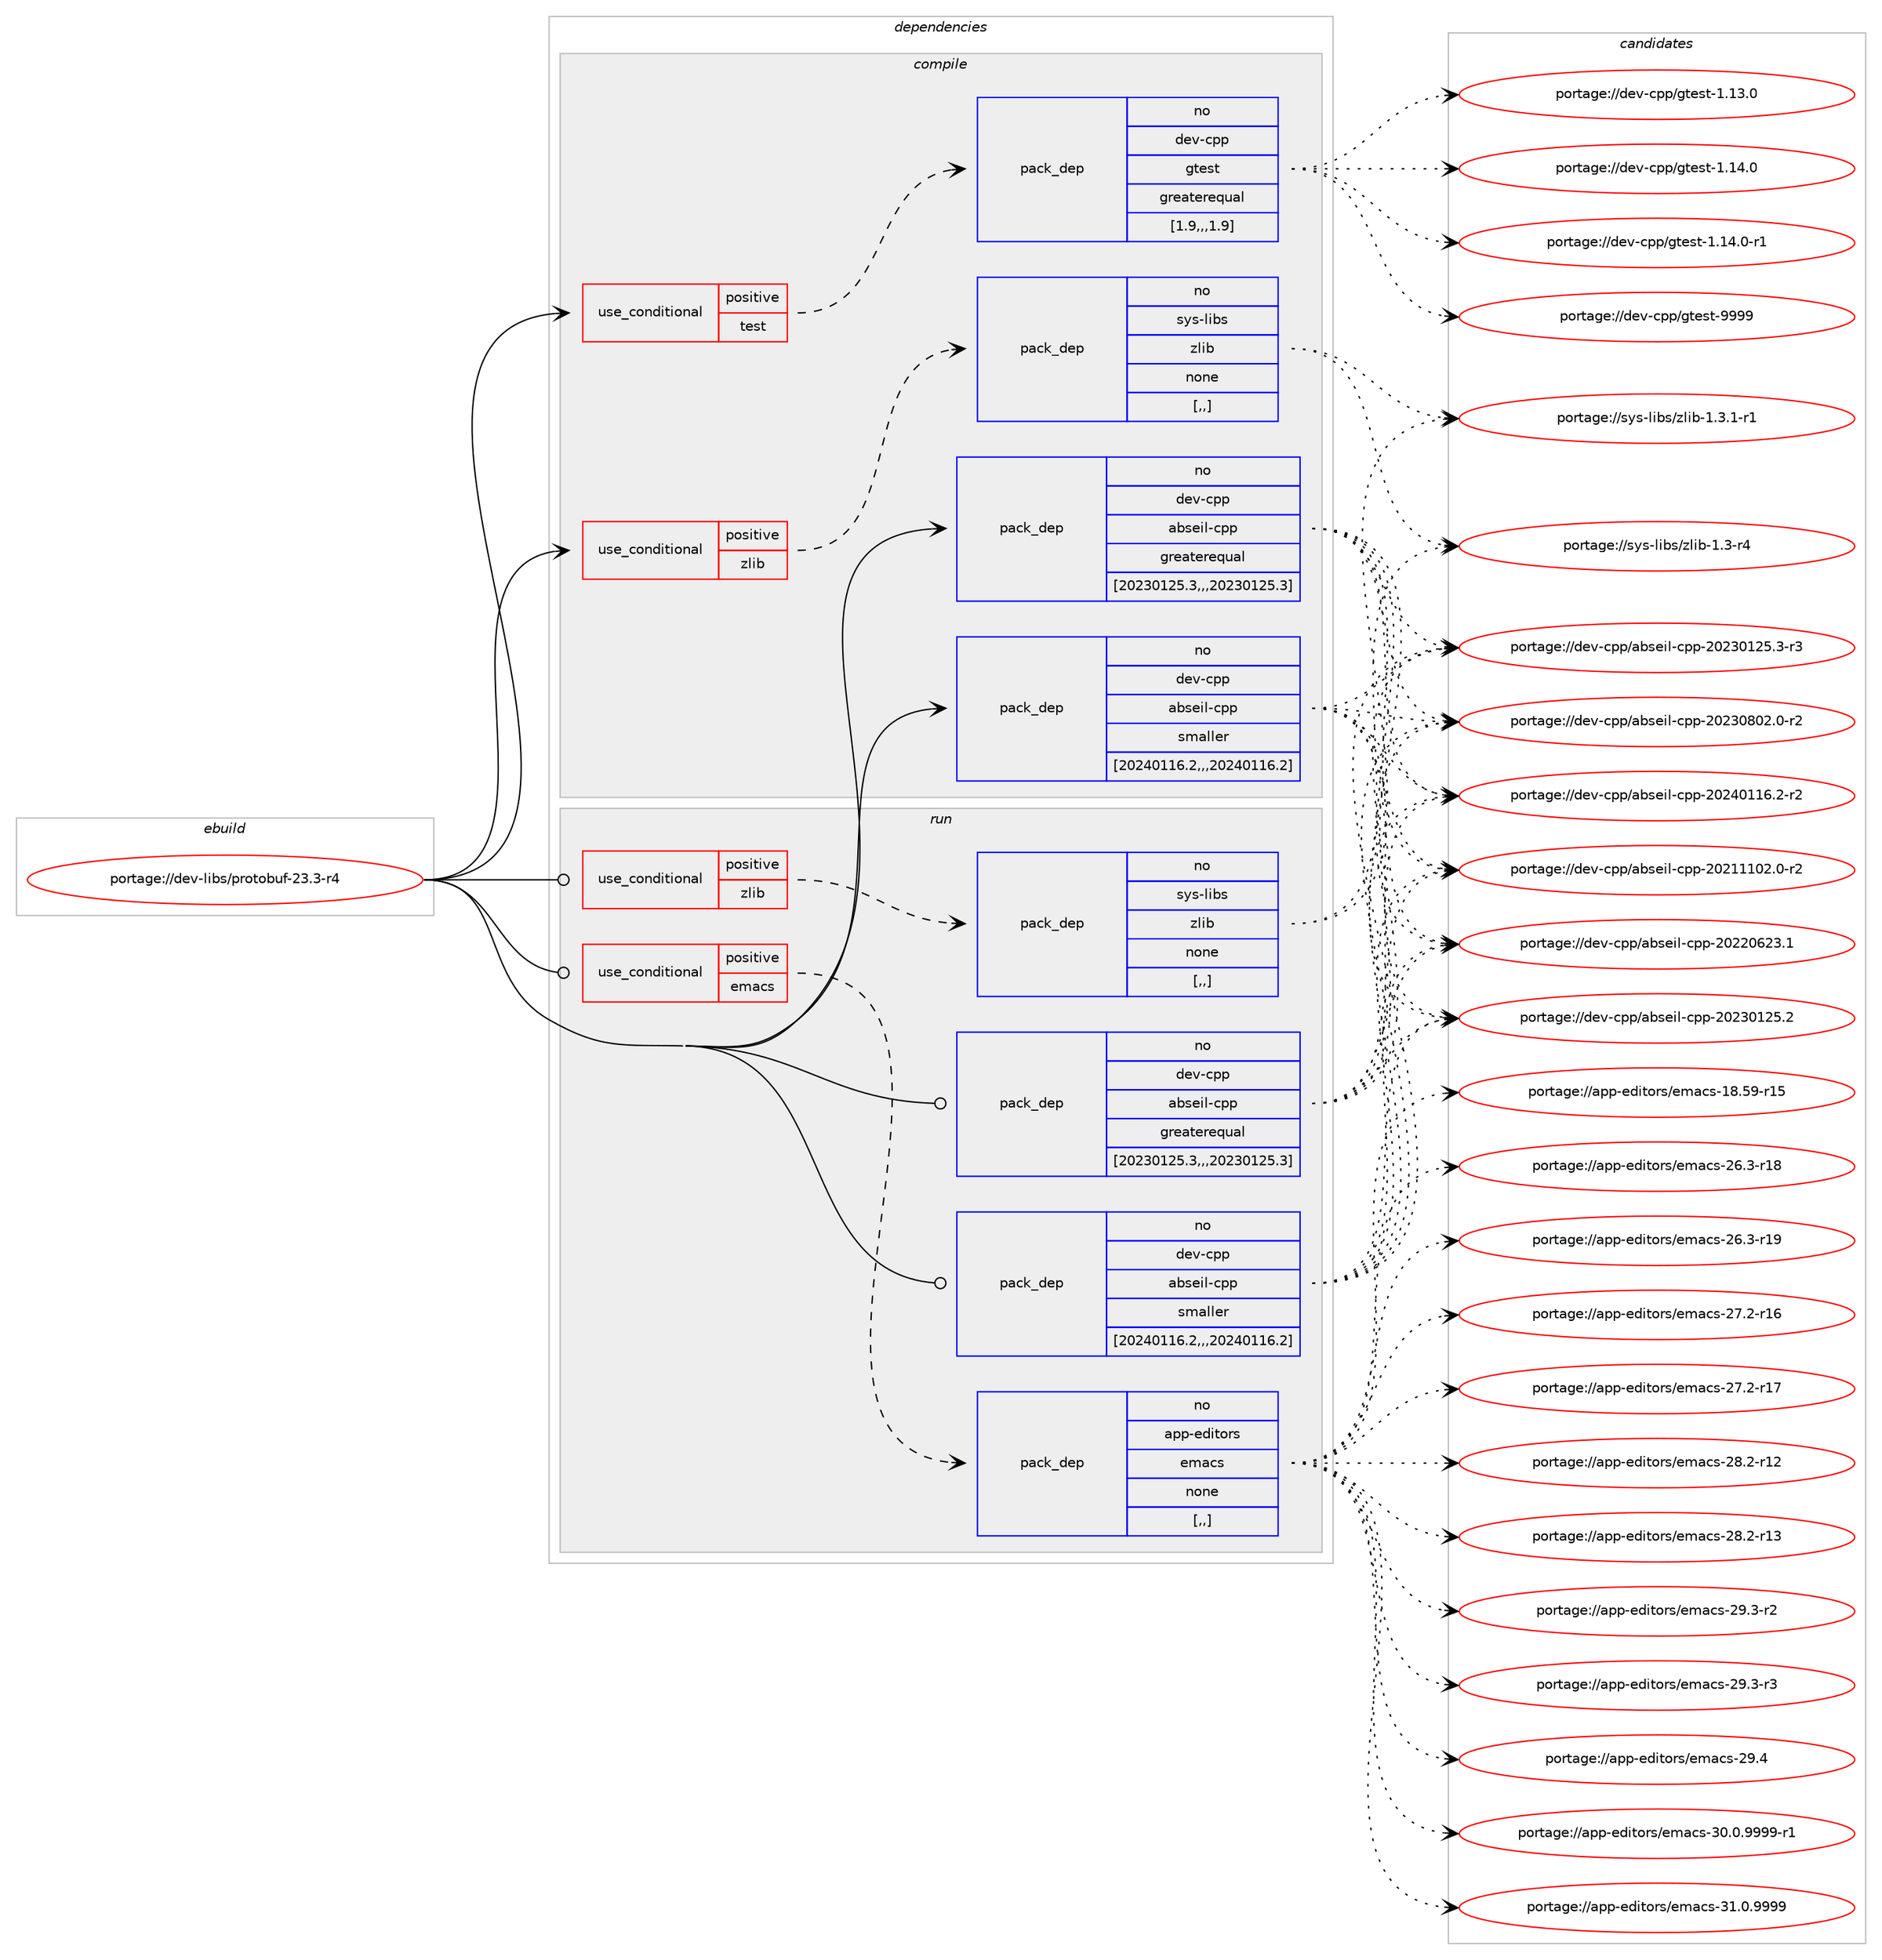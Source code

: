 digraph prolog {

# *************
# Graph options
# *************

newrank=true;
concentrate=true;
compound=true;
graph [rankdir=LR,fontname=Helvetica,fontsize=10,ranksep=1.5];#, ranksep=2.5, nodesep=0.2];
edge  [arrowhead=vee];
node  [fontname=Helvetica,fontsize=10];

# **********
# The ebuild
# **********

subgraph cluster_leftcol {
color=gray;
rank=same;
label=<<i>ebuild</i>>;
id [label="portage://dev-libs/protobuf-23.3-r4", color=red, width=4, href="../dev-libs/protobuf-23.3-r4.svg"];
}

# ****************
# The dependencies
# ****************

subgraph cluster_midcol {
color=gray;
label=<<i>dependencies</i>>;
subgraph cluster_compile {
fillcolor="#eeeeee";
style=filled;
label=<<i>compile</i>>;
subgraph cond27177 {
dependency110323 [label=<<TABLE BORDER="0" CELLBORDER="1" CELLSPACING="0" CELLPADDING="4"><TR><TD ROWSPAN="3" CELLPADDING="10">use_conditional</TD></TR><TR><TD>positive</TD></TR><TR><TD>test</TD></TR></TABLE>>, shape=none, color=red];
subgraph pack81982 {
dependency110324 [label=<<TABLE BORDER="0" CELLBORDER="1" CELLSPACING="0" CELLPADDING="4" WIDTH="220"><TR><TD ROWSPAN="6" CELLPADDING="30">pack_dep</TD></TR><TR><TD WIDTH="110">no</TD></TR><TR><TD>dev-cpp</TD></TR><TR><TD>gtest</TD></TR><TR><TD>greaterequal</TD></TR><TR><TD>[1.9,,,1.9]</TD></TR></TABLE>>, shape=none, color=blue];
}
dependency110323:e -> dependency110324:w [weight=20,style="dashed",arrowhead="vee"];
}
id:e -> dependency110323:w [weight=20,style="solid",arrowhead="vee"];
subgraph cond27178 {
dependency110325 [label=<<TABLE BORDER="0" CELLBORDER="1" CELLSPACING="0" CELLPADDING="4"><TR><TD ROWSPAN="3" CELLPADDING="10">use_conditional</TD></TR><TR><TD>positive</TD></TR><TR><TD>zlib</TD></TR></TABLE>>, shape=none, color=red];
subgraph pack81983 {
dependency110326 [label=<<TABLE BORDER="0" CELLBORDER="1" CELLSPACING="0" CELLPADDING="4" WIDTH="220"><TR><TD ROWSPAN="6" CELLPADDING="30">pack_dep</TD></TR><TR><TD WIDTH="110">no</TD></TR><TR><TD>sys-libs</TD></TR><TR><TD>zlib</TD></TR><TR><TD>none</TD></TR><TR><TD>[,,]</TD></TR></TABLE>>, shape=none, color=blue];
}
dependency110325:e -> dependency110326:w [weight=20,style="dashed",arrowhead="vee"];
}
id:e -> dependency110325:w [weight=20,style="solid",arrowhead="vee"];
subgraph pack81984 {
dependency110327 [label=<<TABLE BORDER="0" CELLBORDER="1" CELLSPACING="0" CELLPADDING="4" WIDTH="220"><TR><TD ROWSPAN="6" CELLPADDING="30">pack_dep</TD></TR><TR><TD WIDTH="110">no</TD></TR><TR><TD>dev-cpp</TD></TR><TR><TD>abseil-cpp</TD></TR><TR><TD>greaterequal</TD></TR><TR><TD>[20230125.3,,,20230125.3]</TD></TR></TABLE>>, shape=none, color=blue];
}
id:e -> dependency110327:w [weight=20,style="solid",arrowhead="vee"];
subgraph pack81985 {
dependency110328 [label=<<TABLE BORDER="0" CELLBORDER="1" CELLSPACING="0" CELLPADDING="4" WIDTH="220"><TR><TD ROWSPAN="6" CELLPADDING="30">pack_dep</TD></TR><TR><TD WIDTH="110">no</TD></TR><TR><TD>dev-cpp</TD></TR><TR><TD>abseil-cpp</TD></TR><TR><TD>smaller</TD></TR><TR><TD>[20240116.2,,,20240116.2]</TD></TR></TABLE>>, shape=none, color=blue];
}
id:e -> dependency110328:w [weight=20,style="solid",arrowhead="vee"];
}
subgraph cluster_compileandrun {
fillcolor="#eeeeee";
style=filled;
label=<<i>compile and run</i>>;
}
subgraph cluster_run {
fillcolor="#eeeeee";
style=filled;
label=<<i>run</i>>;
subgraph cond27179 {
dependency110329 [label=<<TABLE BORDER="0" CELLBORDER="1" CELLSPACING="0" CELLPADDING="4"><TR><TD ROWSPAN="3" CELLPADDING="10">use_conditional</TD></TR><TR><TD>positive</TD></TR><TR><TD>emacs</TD></TR></TABLE>>, shape=none, color=red];
subgraph pack81986 {
dependency110330 [label=<<TABLE BORDER="0" CELLBORDER="1" CELLSPACING="0" CELLPADDING="4" WIDTH="220"><TR><TD ROWSPAN="6" CELLPADDING="30">pack_dep</TD></TR><TR><TD WIDTH="110">no</TD></TR><TR><TD>app-editors</TD></TR><TR><TD>emacs</TD></TR><TR><TD>none</TD></TR><TR><TD>[,,]</TD></TR></TABLE>>, shape=none, color=blue];
}
dependency110329:e -> dependency110330:w [weight=20,style="dashed",arrowhead="vee"];
}
id:e -> dependency110329:w [weight=20,style="solid",arrowhead="odot"];
subgraph cond27180 {
dependency110331 [label=<<TABLE BORDER="0" CELLBORDER="1" CELLSPACING="0" CELLPADDING="4"><TR><TD ROWSPAN="3" CELLPADDING="10">use_conditional</TD></TR><TR><TD>positive</TD></TR><TR><TD>zlib</TD></TR></TABLE>>, shape=none, color=red];
subgraph pack81987 {
dependency110332 [label=<<TABLE BORDER="0" CELLBORDER="1" CELLSPACING="0" CELLPADDING="4" WIDTH="220"><TR><TD ROWSPAN="6" CELLPADDING="30">pack_dep</TD></TR><TR><TD WIDTH="110">no</TD></TR><TR><TD>sys-libs</TD></TR><TR><TD>zlib</TD></TR><TR><TD>none</TD></TR><TR><TD>[,,]</TD></TR></TABLE>>, shape=none, color=blue];
}
dependency110331:e -> dependency110332:w [weight=20,style="dashed",arrowhead="vee"];
}
id:e -> dependency110331:w [weight=20,style="solid",arrowhead="odot"];
subgraph pack81988 {
dependency110333 [label=<<TABLE BORDER="0" CELLBORDER="1" CELLSPACING="0" CELLPADDING="4" WIDTH="220"><TR><TD ROWSPAN="6" CELLPADDING="30">pack_dep</TD></TR><TR><TD WIDTH="110">no</TD></TR><TR><TD>dev-cpp</TD></TR><TR><TD>abseil-cpp</TD></TR><TR><TD>greaterequal</TD></TR><TR><TD>[20230125.3,,,20230125.3]</TD></TR></TABLE>>, shape=none, color=blue];
}
id:e -> dependency110333:w [weight=20,style="solid",arrowhead="odot"];
subgraph pack81989 {
dependency110334 [label=<<TABLE BORDER="0" CELLBORDER="1" CELLSPACING="0" CELLPADDING="4" WIDTH="220"><TR><TD ROWSPAN="6" CELLPADDING="30">pack_dep</TD></TR><TR><TD WIDTH="110">no</TD></TR><TR><TD>dev-cpp</TD></TR><TR><TD>abseil-cpp</TD></TR><TR><TD>smaller</TD></TR><TR><TD>[20240116.2,,,20240116.2]</TD></TR></TABLE>>, shape=none, color=blue];
}
id:e -> dependency110334:w [weight=20,style="solid",arrowhead="odot"];
}
}

# **************
# The candidates
# **************

subgraph cluster_choices {
rank=same;
color=gray;
label=<<i>candidates</i>>;

subgraph choice81982 {
color=black;
nodesep=1;
choice10010111845991121124710311610111511645494649514648 [label="portage://dev-cpp/gtest-1.13.0", color=red, width=4,href="../dev-cpp/gtest-1.13.0.svg"];
choice10010111845991121124710311610111511645494649524648 [label="portage://dev-cpp/gtest-1.14.0", color=red, width=4,href="../dev-cpp/gtest-1.14.0.svg"];
choice100101118459911211247103116101115116454946495246484511449 [label="portage://dev-cpp/gtest-1.14.0-r1", color=red, width=4,href="../dev-cpp/gtest-1.14.0-r1.svg"];
choice1001011184599112112471031161011151164557575757 [label="portage://dev-cpp/gtest-9999", color=red, width=4,href="../dev-cpp/gtest-9999.svg"];
dependency110324:e -> choice10010111845991121124710311610111511645494649514648:w [style=dotted,weight="100"];
dependency110324:e -> choice10010111845991121124710311610111511645494649524648:w [style=dotted,weight="100"];
dependency110324:e -> choice100101118459911211247103116101115116454946495246484511449:w [style=dotted,weight="100"];
dependency110324:e -> choice1001011184599112112471031161011151164557575757:w [style=dotted,weight="100"];
}
subgraph choice81983 {
color=black;
nodesep=1;
choice11512111545108105981154712210810598454946514511452 [label="portage://sys-libs/zlib-1.3-r4", color=red, width=4,href="../sys-libs/zlib-1.3-r4.svg"];
choice115121115451081059811547122108105984549465146494511449 [label="portage://sys-libs/zlib-1.3.1-r1", color=red, width=4,href="../sys-libs/zlib-1.3.1-r1.svg"];
dependency110326:e -> choice11512111545108105981154712210810598454946514511452:w [style=dotted,weight="100"];
dependency110326:e -> choice115121115451081059811547122108105984549465146494511449:w [style=dotted,weight="100"];
}
subgraph choice81984 {
color=black;
nodesep=1;
choice1001011184599112112479798115101105108459911211245504850494949485046484511450 [label="portage://dev-cpp/abseil-cpp-20211102.0-r2", color=red, width=4,href="../dev-cpp/abseil-cpp-20211102.0-r2.svg"];
choice100101118459911211247979811510110510845991121124550485050485450514649 [label="portage://dev-cpp/abseil-cpp-20220623.1", color=red, width=4,href="../dev-cpp/abseil-cpp-20220623.1.svg"];
choice100101118459911211247979811510110510845991121124550485051484950534650 [label="portage://dev-cpp/abseil-cpp-20230125.2", color=red, width=4,href="../dev-cpp/abseil-cpp-20230125.2.svg"];
choice1001011184599112112479798115101105108459911211245504850514849505346514511451 [label="portage://dev-cpp/abseil-cpp-20230125.3-r3", color=red, width=4,href="../dev-cpp/abseil-cpp-20230125.3-r3.svg"];
choice1001011184599112112479798115101105108459911211245504850514856485046484511450 [label="portage://dev-cpp/abseil-cpp-20230802.0-r2", color=red, width=4,href="../dev-cpp/abseil-cpp-20230802.0-r2.svg"];
choice1001011184599112112479798115101105108459911211245504850524849495446504511450 [label="portage://dev-cpp/abseil-cpp-20240116.2-r2", color=red, width=4,href="../dev-cpp/abseil-cpp-20240116.2-r2.svg"];
dependency110327:e -> choice1001011184599112112479798115101105108459911211245504850494949485046484511450:w [style=dotted,weight="100"];
dependency110327:e -> choice100101118459911211247979811510110510845991121124550485050485450514649:w [style=dotted,weight="100"];
dependency110327:e -> choice100101118459911211247979811510110510845991121124550485051484950534650:w [style=dotted,weight="100"];
dependency110327:e -> choice1001011184599112112479798115101105108459911211245504850514849505346514511451:w [style=dotted,weight="100"];
dependency110327:e -> choice1001011184599112112479798115101105108459911211245504850514856485046484511450:w [style=dotted,weight="100"];
dependency110327:e -> choice1001011184599112112479798115101105108459911211245504850524849495446504511450:w [style=dotted,weight="100"];
}
subgraph choice81985 {
color=black;
nodesep=1;
choice1001011184599112112479798115101105108459911211245504850494949485046484511450 [label="portage://dev-cpp/abseil-cpp-20211102.0-r2", color=red, width=4,href="../dev-cpp/abseil-cpp-20211102.0-r2.svg"];
choice100101118459911211247979811510110510845991121124550485050485450514649 [label="portage://dev-cpp/abseil-cpp-20220623.1", color=red, width=4,href="../dev-cpp/abseil-cpp-20220623.1.svg"];
choice100101118459911211247979811510110510845991121124550485051484950534650 [label="portage://dev-cpp/abseil-cpp-20230125.2", color=red, width=4,href="../dev-cpp/abseil-cpp-20230125.2.svg"];
choice1001011184599112112479798115101105108459911211245504850514849505346514511451 [label="portage://dev-cpp/abseil-cpp-20230125.3-r3", color=red, width=4,href="../dev-cpp/abseil-cpp-20230125.3-r3.svg"];
choice1001011184599112112479798115101105108459911211245504850514856485046484511450 [label="portage://dev-cpp/abseil-cpp-20230802.0-r2", color=red, width=4,href="../dev-cpp/abseil-cpp-20230802.0-r2.svg"];
choice1001011184599112112479798115101105108459911211245504850524849495446504511450 [label="portage://dev-cpp/abseil-cpp-20240116.2-r2", color=red, width=4,href="../dev-cpp/abseil-cpp-20240116.2-r2.svg"];
dependency110328:e -> choice1001011184599112112479798115101105108459911211245504850494949485046484511450:w [style=dotted,weight="100"];
dependency110328:e -> choice100101118459911211247979811510110510845991121124550485050485450514649:w [style=dotted,weight="100"];
dependency110328:e -> choice100101118459911211247979811510110510845991121124550485051484950534650:w [style=dotted,weight="100"];
dependency110328:e -> choice1001011184599112112479798115101105108459911211245504850514849505346514511451:w [style=dotted,weight="100"];
dependency110328:e -> choice1001011184599112112479798115101105108459911211245504850514856485046484511450:w [style=dotted,weight="100"];
dependency110328:e -> choice1001011184599112112479798115101105108459911211245504850524849495446504511450:w [style=dotted,weight="100"];
}
subgraph choice81986 {
color=black;
nodesep=1;
choice9711211245101100105116111114115471011099799115454956465357451144953 [label="portage://app-editors/emacs-18.59-r15", color=red, width=4,href="../app-editors/emacs-18.59-r15.svg"];
choice97112112451011001051161111141154710110997991154550544651451144956 [label="portage://app-editors/emacs-26.3-r18", color=red, width=4,href="../app-editors/emacs-26.3-r18.svg"];
choice97112112451011001051161111141154710110997991154550544651451144957 [label="portage://app-editors/emacs-26.3-r19", color=red, width=4,href="../app-editors/emacs-26.3-r19.svg"];
choice97112112451011001051161111141154710110997991154550554650451144954 [label="portage://app-editors/emacs-27.2-r16", color=red, width=4,href="../app-editors/emacs-27.2-r16.svg"];
choice97112112451011001051161111141154710110997991154550554650451144955 [label="portage://app-editors/emacs-27.2-r17", color=red, width=4,href="../app-editors/emacs-27.2-r17.svg"];
choice97112112451011001051161111141154710110997991154550564650451144950 [label="portage://app-editors/emacs-28.2-r12", color=red, width=4,href="../app-editors/emacs-28.2-r12.svg"];
choice97112112451011001051161111141154710110997991154550564650451144951 [label="portage://app-editors/emacs-28.2-r13", color=red, width=4,href="../app-editors/emacs-28.2-r13.svg"];
choice971121124510110010511611111411547101109979911545505746514511450 [label="portage://app-editors/emacs-29.3-r2", color=red, width=4,href="../app-editors/emacs-29.3-r2.svg"];
choice971121124510110010511611111411547101109979911545505746514511451 [label="portage://app-editors/emacs-29.3-r3", color=red, width=4,href="../app-editors/emacs-29.3-r3.svg"];
choice97112112451011001051161111141154710110997991154550574652 [label="portage://app-editors/emacs-29.4", color=red, width=4,href="../app-editors/emacs-29.4.svg"];
choice9711211245101100105116111114115471011099799115455148464846575757574511449 [label="portage://app-editors/emacs-30.0.9999-r1", color=red, width=4,href="../app-editors/emacs-30.0.9999-r1.svg"];
choice971121124510110010511611111411547101109979911545514946484657575757 [label="portage://app-editors/emacs-31.0.9999", color=red, width=4,href="../app-editors/emacs-31.0.9999.svg"];
dependency110330:e -> choice9711211245101100105116111114115471011099799115454956465357451144953:w [style=dotted,weight="100"];
dependency110330:e -> choice97112112451011001051161111141154710110997991154550544651451144956:w [style=dotted,weight="100"];
dependency110330:e -> choice97112112451011001051161111141154710110997991154550544651451144957:w [style=dotted,weight="100"];
dependency110330:e -> choice97112112451011001051161111141154710110997991154550554650451144954:w [style=dotted,weight="100"];
dependency110330:e -> choice97112112451011001051161111141154710110997991154550554650451144955:w [style=dotted,weight="100"];
dependency110330:e -> choice97112112451011001051161111141154710110997991154550564650451144950:w [style=dotted,weight="100"];
dependency110330:e -> choice97112112451011001051161111141154710110997991154550564650451144951:w [style=dotted,weight="100"];
dependency110330:e -> choice971121124510110010511611111411547101109979911545505746514511450:w [style=dotted,weight="100"];
dependency110330:e -> choice971121124510110010511611111411547101109979911545505746514511451:w [style=dotted,weight="100"];
dependency110330:e -> choice97112112451011001051161111141154710110997991154550574652:w [style=dotted,weight="100"];
dependency110330:e -> choice9711211245101100105116111114115471011099799115455148464846575757574511449:w [style=dotted,weight="100"];
dependency110330:e -> choice971121124510110010511611111411547101109979911545514946484657575757:w [style=dotted,weight="100"];
}
subgraph choice81987 {
color=black;
nodesep=1;
choice11512111545108105981154712210810598454946514511452 [label="portage://sys-libs/zlib-1.3-r4", color=red, width=4,href="../sys-libs/zlib-1.3-r4.svg"];
choice115121115451081059811547122108105984549465146494511449 [label="portage://sys-libs/zlib-1.3.1-r1", color=red, width=4,href="../sys-libs/zlib-1.3.1-r1.svg"];
dependency110332:e -> choice11512111545108105981154712210810598454946514511452:w [style=dotted,weight="100"];
dependency110332:e -> choice115121115451081059811547122108105984549465146494511449:w [style=dotted,weight="100"];
}
subgraph choice81988 {
color=black;
nodesep=1;
choice1001011184599112112479798115101105108459911211245504850494949485046484511450 [label="portage://dev-cpp/abseil-cpp-20211102.0-r2", color=red, width=4,href="../dev-cpp/abseil-cpp-20211102.0-r2.svg"];
choice100101118459911211247979811510110510845991121124550485050485450514649 [label="portage://dev-cpp/abseil-cpp-20220623.1", color=red, width=4,href="../dev-cpp/abseil-cpp-20220623.1.svg"];
choice100101118459911211247979811510110510845991121124550485051484950534650 [label="portage://dev-cpp/abseil-cpp-20230125.2", color=red, width=4,href="../dev-cpp/abseil-cpp-20230125.2.svg"];
choice1001011184599112112479798115101105108459911211245504850514849505346514511451 [label="portage://dev-cpp/abseil-cpp-20230125.3-r3", color=red, width=4,href="../dev-cpp/abseil-cpp-20230125.3-r3.svg"];
choice1001011184599112112479798115101105108459911211245504850514856485046484511450 [label="portage://dev-cpp/abseil-cpp-20230802.0-r2", color=red, width=4,href="../dev-cpp/abseil-cpp-20230802.0-r2.svg"];
choice1001011184599112112479798115101105108459911211245504850524849495446504511450 [label="portage://dev-cpp/abseil-cpp-20240116.2-r2", color=red, width=4,href="../dev-cpp/abseil-cpp-20240116.2-r2.svg"];
dependency110333:e -> choice1001011184599112112479798115101105108459911211245504850494949485046484511450:w [style=dotted,weight="100"];
dependency110333:e -> choice100101118459911211247979811510110510845991121124550485050485450514649:w [style=dotted,weight="100"];
dependency110333:e -> choice100101118459911211247979811510110510845991121124550485051484950534650:w [style=dotted,weight="100"];
dependency110333:e -> choice1001011184599112112479798115101105108459911211245504850514849505346514511451:w [style=dotted,weight="100"];
dependency110333:e -> choice1001011184599112112479798115101105108459911211245504850514856485046484511450:w [style=dotted,weight="100"];
dependency110333:e -> choice1001011184599112112479798115101105108459911211245504850524849495446504511450:w [style=dotted,weight="100"];
}
subgraph choice81989 {
color=black;
nodesep=1;
choice1001011184599112112479798115101105108459911211245504850494949485046484511450 [label="portage://dev-cpp/abseil-cpp-20211102.0-r2", color=red, width=4,href="../dev-cpp/abseil-cpp-20211102.0-r2.svg"];
choice100101118459911211247979811510110510845991121124550485050485450514649 [label="portage://dev-cpp/abseil-cpp-20220623.1", color=red, width=4,href="../dev-cpp/abseil-cpp-20220623.1.svg"];
choice100101118459911211247979811510110510845991121124550485051484950534650 [label="portage://dev-cpp/abseil-cpp-20230125.2", color=red, width=4,href="../dev-cpp/abseil-cpp-20230125.2.svg"];
choice1001011184599112112479798115101105108459911211245504850514849505346514511451 [label="portage://dev-cpp/abseil-cpp-20230125.3-r3", color=red, width=4,href="../dev-cpp/abseil-cpp-20230125.3-r3.svg"];
choice1001011184599112112479798115101105108459911211245504850514856485046484511450 [label="portage://dev-cpp/abseil-cpp-20230802.0-r2", color=red, width=4,href="../dev-cpp/abseil-cpp-20230802.0-r2.svg"];
choice1001011184599112112479798115101105108459911211245504850524849495446504511450 [label="portage://dev-cpp/abseil-cpp-20240116.2-r2", color=red, width=4,href="../dev-cpp/abseil-cpp-20240116.2-r2.svg"];
dependency110334:e -> choice1001011184599112112479798115101105108459911211245504850494949485046484511450:w [style=dotted,weight="100"];
dependency110334:e -> choice100101118459911211247979811510110510845991121124550485050485450514649:w [style=dotted,weight="100"];
dependency110334:e -> choice100101118459911211247979811510110510845991121124550485051484950534650:w [style=dotted,weight="100"];
dependency110334:e -> choice1001011184599112112479798115101105108459911211245504850514849505346514511451:w [style=dotted,weight="100"];
dependency110334:e -> choice1001011184599112112479798115101105108459911211245504850514856485046484511450:w [style=dotted,weight="100"];
dependency110334:e -> choice1001011184599112112479798115101105108459911211245504850524849495446504511450:w [style=dotted,weight="100"];
}
}

}
